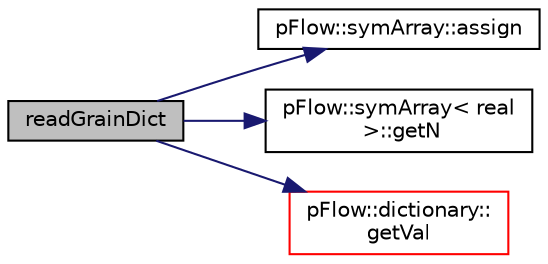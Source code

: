 digraph "readGrainDict"
{
 // LATEX_PDF_SIZE
  edge [fontname="Helvetica",fontsize="10",labelfontname="Helvetica",labelfontsize="10"];
  node [fontname="Helvetica",fontsize="10",shape=record];
  rankdir="LR";
  Node1 [label="readGrainDict",height=0.2,width=0.4,color="black", fillcolor="grey75", style="filled", fontcolor="black",tooltip=" "];
  Node1 -> Node2 [color="midnightblue",fontsize="10",style="solid",fontname="Helvetica"];
  Node2 [label="pFlow::symArray::assign",height=0.2,width=0.4,color="black", fillcolor="white", style="filled",URL="$classpFlow_1_1symArray.html#ac49828e84b4c929c15c813500e280005",tooltip=" "];
  Node1 -> Node3 [color="midnightblue",fontsize="10",style="solid",fontname="Helvetica"];
  Node3 [label="pFlow::symArray\< real\l \>::getN",height=0.2,width=0.4,color="black", fillcolor="white", style="filled",URL="$classpFlow_1_1symArray.html#aaa204e5a9810b8db8dd34cc29ee4c464",tooltip=" "];
  Node1 -> Node4 [color="midnightblue",fontsize="10",style="solid",fontname="Helvetica"];
  Node4 [label="pFlow::dictionary::\lgetVal",height=0.2,width=0.4,color="red", fillcolor="white", style="filled",URL="$classpFlow_1_1dictionary.html#a523bcff98ab38f3c5961e56eeb0b1d47",tooltip="get the value of data entry"];
}
